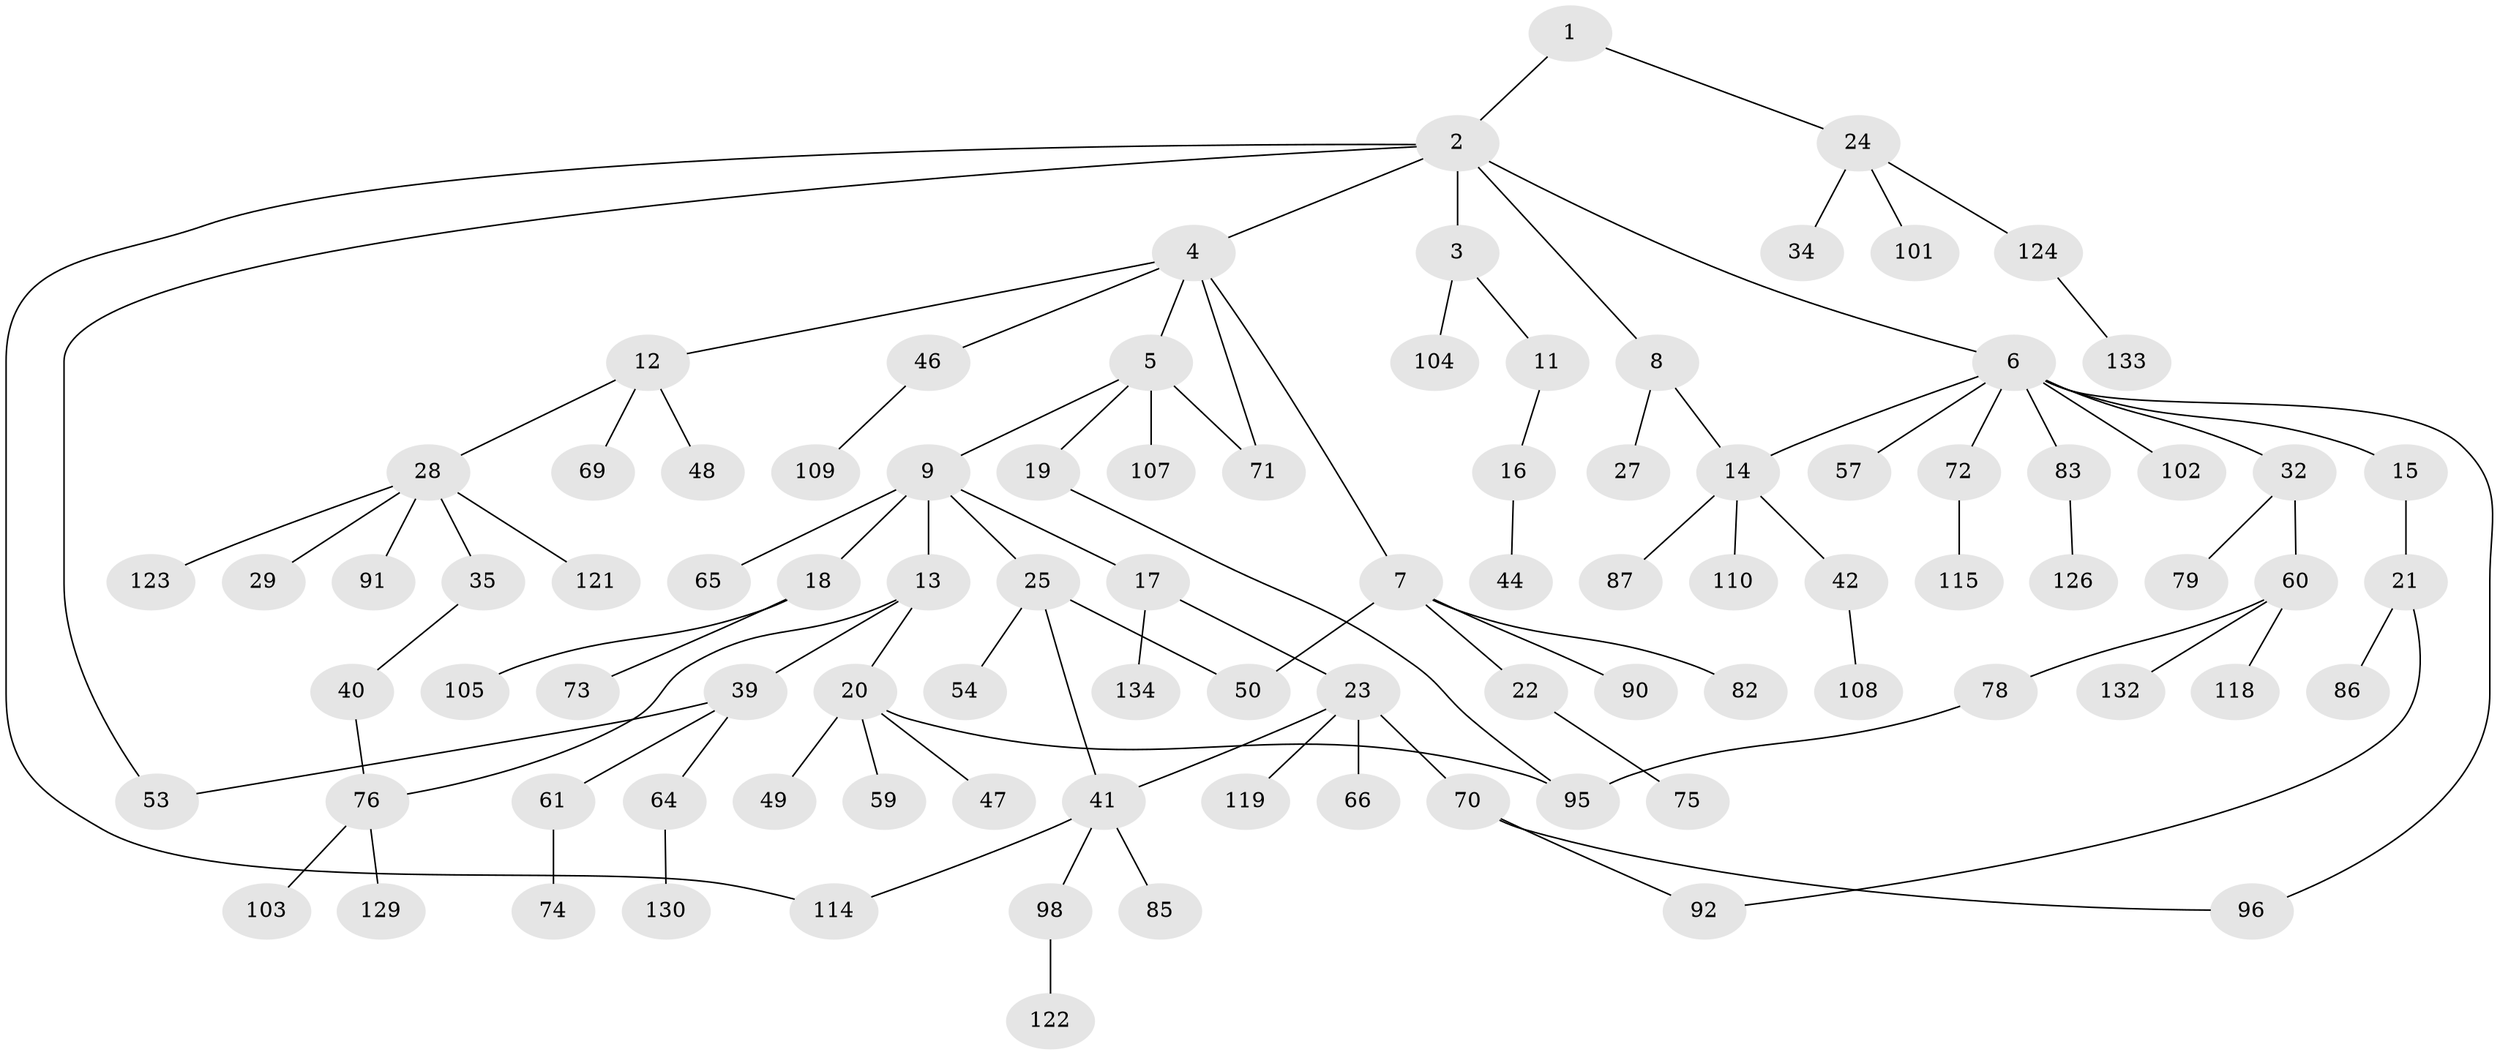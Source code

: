 // Generated by graph-tools (version 1.1) at 2025/23/03/03/25 07:23:35]
// undirected, 93 vertices, 103 edges
graph export_dot {
graph [start="1"]
  node [color=gray90,style=filled];
  1;
  2 [super="+125"];
  3 [super="+97"];
  4 [super="+31"];
  5 [super="+77"];
  6 [super="+10"];
  7 [super="+81"];
  8;
  9 [super="+37"];
  11 [super="+43"];
  12 [super="+26"];
  13 [super="+36"];
  14 [super="+33"];
  15;
  16 [super="+131"];
  17 [super="+113"];
  18 [super="+93"];
  19 [super="+52"];
  20 [super="+30"];
  21 [super="+106"];
  22;
  23 [super="+55"];
  24 [super="+45"];
  25 [super="+89"];
  27 [super="+84"];
  28 [super="+68"];
  29;
  32 [super="+51"];
  34;
  35 [super="+38"];
  39 [super="+94"];
  40;
  41 [super="+62"];
  42 [super="+63"];
  44 [super="+127"];
  46 [super="+58"];
  47;
  48;
  49 [super="+56"];
  50 [super="+111"];
  53;
  54;
  57;
  59;
  60 [super="+80"];
  61;
  64 [super="+67"];
  65;
  66;
  69;
  70;
  71 [super="+117"];
  72;
  73;
  74 [super="+100"];
  75;
  76 [super="+88"];
  78;
  79;
  82;
  83;
  85;
  86;
  87;
  90;
  91;
  92;
  95 [super="+120"];
  96 [super="+116"];
  98 [super="+99"];
  101;
  102;
  103;
  104;
  105;
  107;
  108 [super="+112"];
  109;
  110;
  114;
  115;
  118;
  119;
  121;
  122 [super="+128"];
  123;
  124;
  126;
  129;
  130;
  132;
  133;
  134;
  1 -- 2;
  1 -- 24;
  2 -- 3;
  2 -- 4;
  2 -- 6;
  2 -- 8;
  2 -- 53;
  2 -- 114;
  3 -- 11;
  3 -- 104;
  4 -- 5;
  4 -- 7;
  4 -- 12;
  4 -- 46;
  4 -- 71;
  5 -- 9;
  5 -- 19;
  5 -- 107;
  5 -- 71;
  6 -- 14;
  6 -- 83;
  6 -- 32;
  6 -- 96;
  6 -- 102;
  6 -- 72;
  6 -- 57;
  6 -- 15;
  7 -- 22;
  7 -- 50 [weight=2];
  7 -- 82;
  7 -- 90;
  8 -- 27;
  8 -- 14;
  9 -- 13;
  9 -- 17;
  9 -- 18;
  9 -- 25;
  9 -- 65;
  11 -- 16;
  12 -- 48;
  12 -- 69;
  12 -- 28;
  13 -- 20;
  13 -- 76;
  13 -- 39;
  14 -- 42;
  14 -- 87;
  14 -- 110;
  15 -- 21;
  16 -- 44;
  17 -- 23;
  17 -- 134;
  18 -- 73;
  18 -- 105;
  19 -- 95;
  20 -- 47;
  20 -- 49;
  20 -- 59;
  20 -- 95;
  21 -- 86;
  21 -- 92;
  22 -- 75;
  23 -- 66;
  23 -- 70;
  23 -- 119;
  23 -- 41;
  24 -- 34;
  24 -- 124;
  24 -- 101;
  25 -- 41;
  25 -- 54;
  25 -- 50;
  28 -- 29;
  28 -- 35;
  28 -- 91;
  28 -- 123;
  28 -- 121;
  32 -- 60;
  32 -- 79;
  35 -- 40;
  39 -- 53;
  39 -- 61;
  39 -- 64;
  40 -- 76;
  41 -- 114;
  41 -- 98;
  41 -- 85;
  42 -- 108;
  46 -- 109;
  60 -- 78;
  60 -- 132;
  60 -- 118;
  61 -- 74;
  64 -- 130;
  70 -- 92;
  70 -- 96;
  72 -- 115;
  76 -- 129;
  76 -- 103;
  78 -- 95;
  83 -- 126;
  98 -- 122;
  124 -- 133;
}
